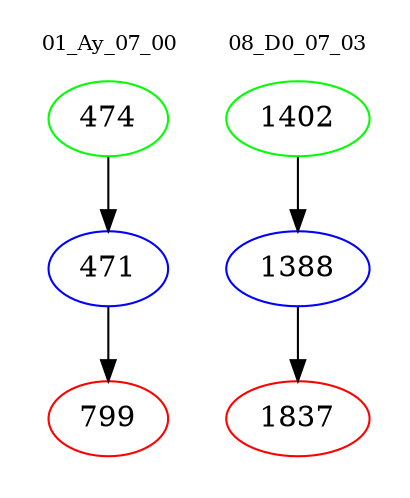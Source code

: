 digraph{
subgraph cluster_0 {
color = white
label = "01_Ay_07_00";
fontsize=10;
T0_474 [label="474", color="green"]
T0_474 -> T0_471 [color="black"]
T0_471 [label="471", color="blue"]
T0_471 -> T0_799 [color="black"]
T0_799 [label="799", color="red"]
}
subgraph cluster_1 {
color = white
label = "08_D0_07_03";
fontsize=10;
T1_1402 [label="1402", color="green"]
T1_1402 -> T1_1388 [color="black"]
T1_1388 [label="1388", color="blue"]
T1_1388 -> T1_1837 [color="black"]
T1_1837 [label="1837", color="red"]
}
}
